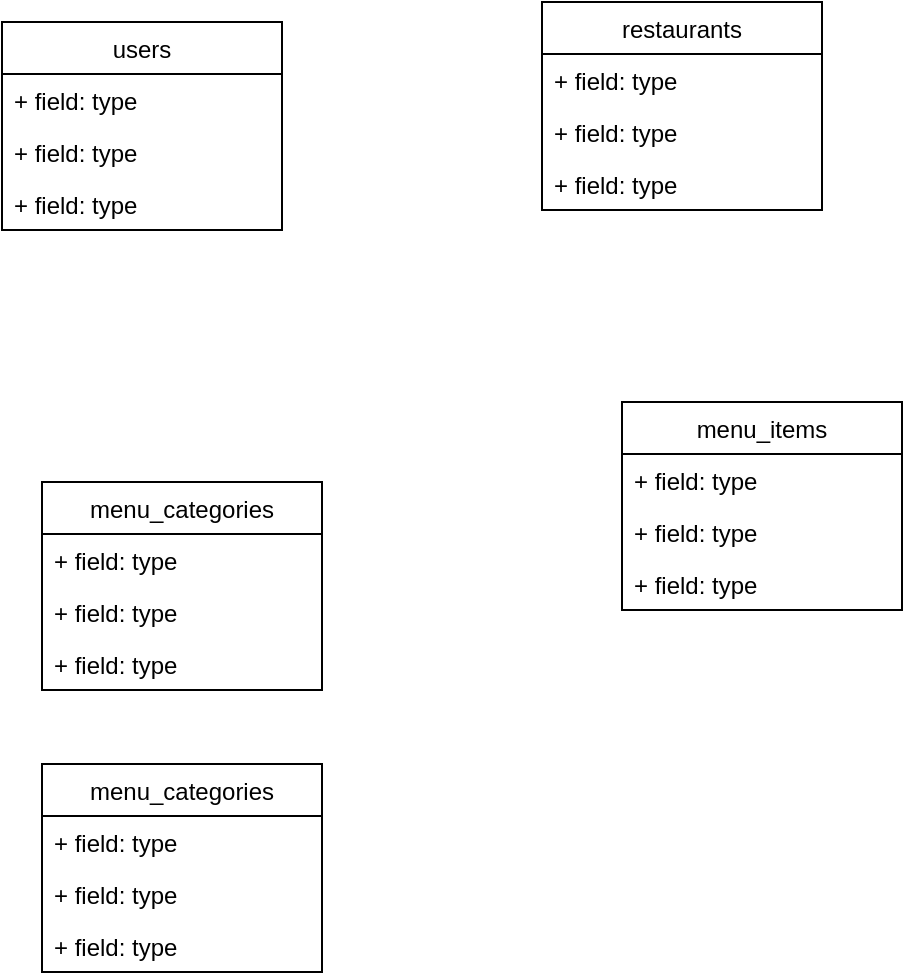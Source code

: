 <mxfile version="20.7.4" type="device"><diagram id="71eCI_wmwsygPBQRfqSC" name="Pagina-1"><mxGraphModel dx="990" dy="1275" grid="1" gridSize="10" guides="1" tooltips="1" connect="1" arrows="1" fold="1" page="1" pageScale="1" pageWidth="827" pageHeight="1169" math="0" shadow="0"><root><mxCell id="0"/><mxCell id="1" parent="0"/><mxCell id="k9G4mQcu-bLGG6OCL1_0-2" value="users" style="swimlane;fontStyle=0;childLayout=stackLayout;horizontal=1;startSize=26;fillColor=none;horizontalStack=0;resizeParent=1;resizeParentMax=0;resizeLast=0;collapsible=1;marginBottom=0;" vertex="1" parent="1"><mxGeometry x="180" y="110" width="140" height="104" as="geometry"/></mxCell><mxCell id="k9G4mQcu-bLGG6OCL1_0-3" value="+ field: type" style="text;strokeColor=none;fillColor=none;align=left;verticalAlign=top;spacingLeft=4;spacingRight=4;overflow=hidden;rotatable=0;points=[[0,0.5],[1,0.5]];portConstraint=eastwest;" vertex="1" parent="k9G4mQcu-bLGG6OCL1_0-2"><mxGeometry y="26" width="140" height="26" as="geometry"/></mxCell><mxCell id="k9G4mQcu-bLGG6OCL1_0-4" value="+ field: type" style="text;strokeColor=none;fillColor=none;align=left;verticalAlign=top;spacingLeft=4;spacingRight=4;overflow=hidden;rotatable=0;points=[[0,0.5],[1,0.5]];portConstraint=eastwest;" vertex="1" parent="k9G4mQcu-bLGG6OCL1_0-2"><mxGeometry y="52" width="140" height="26" as="geometry"/></mxCell><mxCell id="k9G4mQcu-bLGG6OCL1_0-5" value="+ field: type" style="text;strokeColor=none;fillColor=none;align=left;verticalAlign=top;spacingLeft=4;spacingRight=4;overflow=hidden;rotatable=0;points=[[0,0.5],[1,0.5]];portConstraint=eastwest;" vertex="1" parent="k9G4mQcu-bLGG6OCL1_0-2"><mxGeometry y="78" width="140" height="26" as="geometry"/></mxCell><mxCell id="k9G4mQcu-bLGG6OCL1_0-6" value="restaurants " style="swimlane;fontStyle=0;childLayout=stackLayout;horizontal=1;startSize=26;fillColor=none;horizontalStack=0;resizeParent=1;resizeParentMax=0;resizeLast=0;collapsible=1;marginBottom=0;" vertex="1" parent="1"><mxGeometry x="450" y="100" width="140" height="104" as="geometry"/></mxCell><mxCell id="k9G4mQcu-bLGG6OCL1_0-7" value="+ field: type" style="text;strokeColor=none;fillColor=none;align=left;verticalAlign=top;spacingLeft=4;spacingRight=4;overflow=hidden;rotatable=0;points=[[0,0.5],[1,0.5]];portConstraint=eastwest;" vertex="1" parent="k9G4mQcu-bLGG6OCL1_0-6"><mxGeometry y="26" width="140" height="26" as="geometry"/></mxCell><mxCell id="k9G4mQcu-bLGG6OCL1_0-8" value="+ field: type" style="text;strokeColor=none;fillColor=none;align=left;verticalAlign=top;spacingLeft=4;spacingRight=4;overflow=hidden;rotatable=0;points=[[0,0.5],[1,0.5]];portConstraint=eastwest;" vertex="1" parent="k9G4mQcu-bLGG6OCL1_0-6"><mxGeometry y="52" width="140" height="26" as="geometry"/></mxCell><mxCell id="k9G4mQcu-bLGG6OCL1_0-9" value="+ field: type" style="text;strokeColor=none;fillColor=none;align=left;verticalAlign=top;spacingLeft=4;spacingRight=4;overflow=hidden;rotatable=0;points=[[0,0.5],[1,0.5]];portConstraint=eastwest;" vertex="1" parent="k9G4mQcu-bLGG6OCL1_0-6"><mxGeometry y="78" width="140" height="26" as="geometry"/></mxCell><mxCell id="k9G4mQcu-bLGG6OCL1_0-10" value="menu_categories" style="swimlane;fontStyle=0;childLayout=stackLayout;horizontal=1;startSize=26;fillColor=none;horizontalStack=0;resizeParent=1;resizeParentMax=0;resizeLast=0;collapsible=1;marginBottom=0;" vertex="1" parent="1"><mxGeometry x="200" y="340" width="140" height="104" as="geometry"/></mxCell><mxCell id="k9G4mQcu-bLGG6OCL1_0-11" value="+ field: type" style="text;strokeColor=none;fillColor=none;align=left;verticalAlign=top;spacingLeft=4;spacingRight=4;overflow=hidden;rotatable=0;points=[[0,0.5],[1,0.5]];portConstraint=eastwest;" vertex="1" parent="k9G4mQcu-bLGG6OCL1_0-10"><mxGeometry y="26" width="140" height="26" as="geometry"/></mxCell><mxCell id="k9G4mQcu-bLGG6OCL1_0-12" value="+ field: type" style="text;strokeColor=none;fillColor=none;align=left;verticalAlign=top;spacingLeft=4;spacingRight=4;overflow=hidden;rotatable=0;points=[[0,0.5],[1,0.5]];portConstraint=eastwest;" vertex="1" parent="k9G4mQcu-bLGG6OCL1_0-10"><mxGeometry y="52" width="140" height="26" as="geometry"/></mxCell><mxCell id="k9G4mQcu-bLGG6OCL1_0-13" value="+ field: type" style="text;strokeColor=none;fillColor=none;align=left;verticalAlign=top;spacingLeft=4;spacingRight=4;overflow=hidden;rotatable=0;points=[[0,0.5],[1,0.5]];portConstraint=eastwest;" vertex="1" parent="k9G4mQcu-bLGG6OCL1_0-10"><mxGeometry y="78" width="140" height="26" as="geometry"/></mxCell><mxCell id="k9G4mQcu-bLGG6OCL1_0-22" value="menu_items " style="swimlane;fontStyle=0;childLayout=stackLayout;horizontal=1;startSize=26;fillColor=none;horizontalStack=0;resizeParent=1;resizeParentMax=0;resizeLast=0;collapsible=1;marginBottom=0;" vertex="1" parent="1"><mxGeometry x="490" y="300" width="140" height="104" as="geometry"/></mxCell><mxCell id="k9G4mQcu-bLGG6OCL1_0-23" value="+ field: type" style="text;strokeColor=none;fillColor=none;align=left;verticalAlign=top;spacingLeft=4;spacingRight=4;overflow=hidden;rotatable=0;points=[[0,0.5],[1,0.5]];portConstraint=eastwest;" vertex="1" parent="k9G4mQcu-bLGG6OCL1_0-22"><mxGeometry y="26" width="140" height="26" as="geometry"/></mxCell><mxCell id="k9G4mQcu-bLGG6OCL1_0-24" value="+ field: type" style="text;strokeColor=none;fillColor=none;align=left;verticalAlign=top;spacingLeft=4;spacingRight=4;overflow=hidden;rotatable=0;points=[[0,0.5],[1,0.5]];portConstraint=eastwest;" vertex="1" parent="k9G4mQcu-bLGG6OCL1_0-22"><mxGeometry y="52" width="140" height="26" as="geometry"/></mxCell><mxCell id="k9G4mQcu-bLGG6OCL1_0-25" value="+ field: type" style="text;strokeColor=none;fillColor=none;align=left;verticalAlign=top;spacingLeft=4;spacingRight=4;overflow=hidden;rotatable=0;points=[[0,0.5],[1,0.5]];portConstraint=eastwest;" vertex="1" parent="k9G4mQcu-bLGG6OCL1_0-22"><mxGeometry y="78" width="140" height="26" as="geometry"/></mxCell><mxCell id="k9G4mQcu-bLGG6OCL1_0-26" value="menu_categories" style="swimlane;fontStyle=0;childLayout=stackLayout;horizontal=1;startSize=26;fillColor=none;horizontalStack=0;resizeParent=1;resizeParentMax=0;resizeLast=0;collapsible=1;marginBottom=0;" vertex="1" parent="1"><mxGeometry x="200" y="481" width="140" height="104" as="geometry"/></mxCell><mxCell id="k9G4mQcu-bLGG6OCL1_0-27" value="+ field: type" style="text;strokeColor=none;fillColor=none;align=left;verticalAlign=top;spacingLeft=4;spacingRight=4;overflow=hidden;rotatable=0;points=[[0,0.5],[1,0.5]];portConstraint=eastwest;" vertex="1" parent="k9G4mQcu-bLGG6OCL1_0-26"><mxGeometry y="26" width="140" height="26" as="geometry"/></mxCell><mxCell id="k9G4mQcu-bLGG6OCL1_0-28" value="+ field: type" style="text;strokeColor=none;fillColor=none;align=left;verticalAlign=top;spacingLeft=4;spacingRight=4;overflow=hidden;rotatable=0;points=[[0,0.5],[1,0.5]];portConstraint=eastwest;" vertex="1" parent="k9G4mQcu-bLGG6OCL1_0-26"><mxGeometry y="52" width="140" height="26" as="geometry"/></mxCell><mxCell id="k9G4mQcu-bLGG6OCL1_0-29" value="+ field: type" style="text;strokeColor=none;fillColor=none;align=left;verticalAlign=top;spacingLeft=4;spacingRight=4;overflow=hidden;rotatable=0;points=[[0,0.5],[1,0.5]];portConstraint=eastwest;" vertex="1" parent="k9G4mQcu-bLGG6OCL1_0-26"><mxGeometry y="78" width="140" height="26" as="geometry"/></mxCell></root></mxGraphModel></diagram></mxfile>